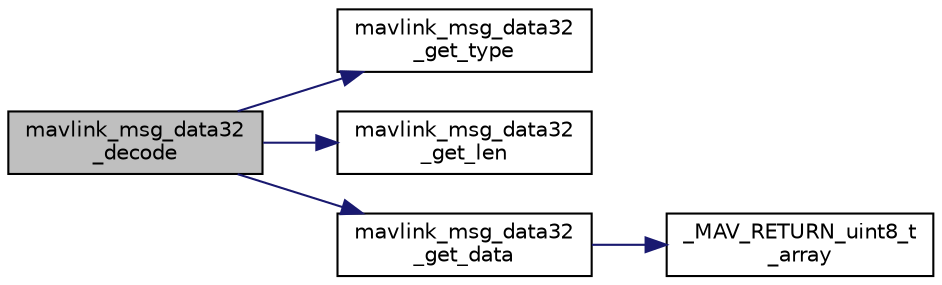 digraph "mavlink_msg_data32_decode"
{
 // INTERACTIVE_SVG=YES
  edge [fontname="Helvetica",fontsize="10",labelfontname="Helvetica",labelfontsize="10"];
  node [fontname="Helvetica",fontsize="10",shape=record];
  rankdir="LR";
  Node1 [label="mavlink_msg_data32\l_decode",height=0.2,width=0.4,color="black", fillcolor="grey75", style="filled", fontcolor="black"];
  Node1 -> Node2 [color="midnightblue",fontsize="10",style="solid",fontname="Helvetica"];
  Node2 [label="mavlink_msg_data32\l_get_type",height=0.2,width=0.4,color="black", fillcolor="white", style="filled",URL="$mavlink__msg__data32_8h.html#a7b53104f75efbf1544af5e269a3dd547",tooltip="Send a data32 message. "];
  Node1 -> Node3 [color="midnightblue",fontsize="10",style="solid",fontname="Helvetica"];
  Node3 [label="mavlink_msg_data32\l_get_len",height=0.2,width=0.4,color="black", fillcolor="white", style="filled",URL="$mavlink__msg__data32_8h.html#a38fea47cfa9a383a7b15379e504decd1",tooltip="Get field len from data32 message. "];
  Node1 -> Node4 [color="midnightblue",fontsize="10",style="solid",fontname="Helvetica"];
  Node4 [label="mavlink_msg_data32\l_get_data",height=0.2,width=0.4,color="black", fillcolor="white", style="filled",URL="$mavlink__msg__data32_8h.html#a5e5c5cd756d0594be37cd9b12bec60a8",tooltip="Get field data from data32 message. "];
  Node4 -> Node5 [color="midnightblue",fontsize="10",style="solid",fontname="Helvetica"];
  Node5 [label="_MAV_RETURN_uint8_t\l_array",height=0.2,width=0.4,color="black", fillcolor="white", style="filled",URL="$protocol_8h.html#a0577ed5da38b4eed5472e27dc94026c3"];
}
